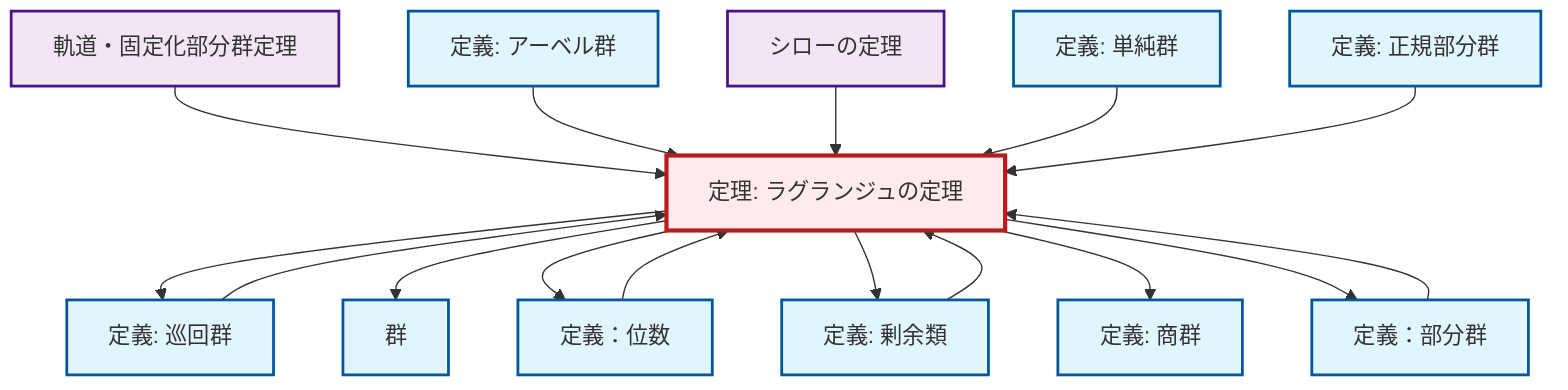graph TD
    classDef definition fill:#e1f5fe,stroke:#01579b,stroke-width:2px
    classDef theorem fill:#f3e5f5,stroke:#4a148c,stroke-width:2px
    classDef axiom fill:#fff3e0,stroke:#e65100,stroke-width:2px
    classDef example fill:#e8f5e9,stroke:#1b5e20,stroke-width:2px
    classDef current fill:#ffebee,stroke:#b71c1c,stroke-width:3px
    def-simple-group["定義: 単純群"]:::definition
    def-subgroup["定義：部分群"]:::definition
    thm-orbit-stabilizer["軌道・固定化部分群定理"]:::theorem
    def-cyclic-group["定義: 巡回群"]:::definition
    def-order["定義：位数"]:::definition
    thm-lagrange["定理: ラグランジュの定理"]:::theorem
    def-abelian-group["定義: アーベル群"]:::definition
    thm-sylow["シローの定理"]:::theorem
    def-normal-subgroup["定義: 正規部分群"]:::definition
    def-coset["定義: 剰余類"]:::definition
    def-quotient-group["定義: 商群"]:::definition
    def-group["群"]:::definition
    thm-lagrange --> def-cyclic-group
    thm-orbit-stabilizer --> thm-lagrange
    thm-lagrange --> def-group
    thm-lagrange --> def-order
    thm-lagrange --> def-coset
    def-subgroup --> thm-lagrange
    def-abelian-group --> thm-lagrange
    def-coset --> thm-lagrange
    thm-lagrange --> def-quotient-group
    thm-lagrange --> def-subgroup
    thm-sylow --> thm-lagrange
    def-simple-group --> thm-lagrange
    def-order --> thm-lagrange
    def-cyclic-group --> thm-lagrange
    def-normal-subgroup --> thm-lagrange
    class thm-lagrange current